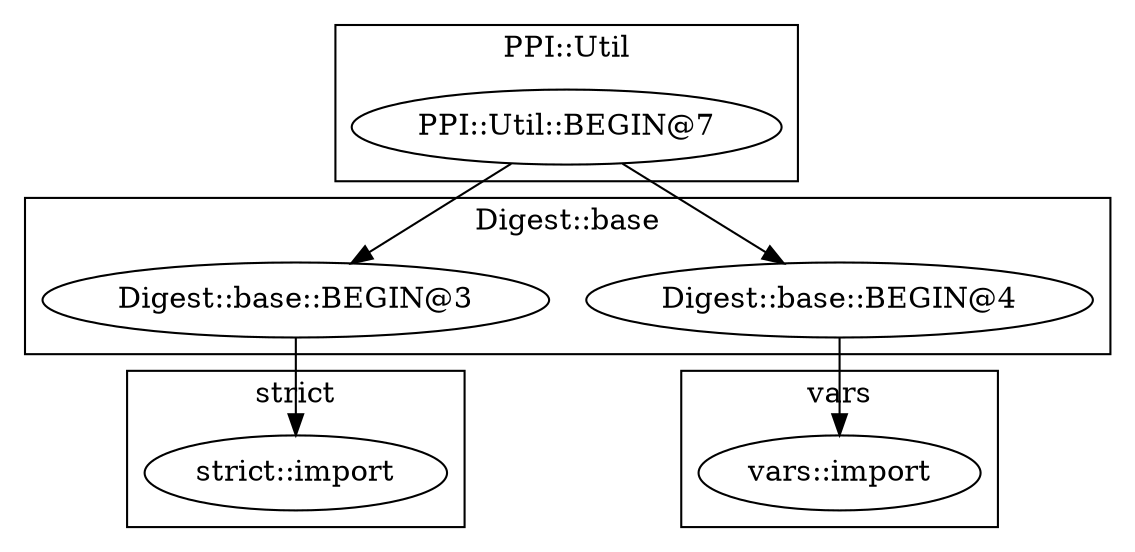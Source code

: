 digraph {
graph [overlap=false]
subgraph cluster_Digest_base {
	label="Digest::base";
	"Digest::base::BEGIN@3";
	"Digest::base::BEGIN@4";
}
subgraph cluster_PPI_Util {
	label="PPI::Util";
	"PPI::Util::BEGIN@7";
}
subgraph cluster_vars {
	label="vars";
	"vars::import";
}
subgraph cluster_strict {
	label="strict";
	"strict::import";
}
"Digest::base::BEGIN@3" -> "strict::import";
"Digest::base::BEGIN@4" -> "vars::import";
"PPI::Util::BEGIN@7" -> "Digest::base::BEGIN@3";
"PPI::Util::BEGIN@7" -> "Digest::base::BEGIN@4";
}
